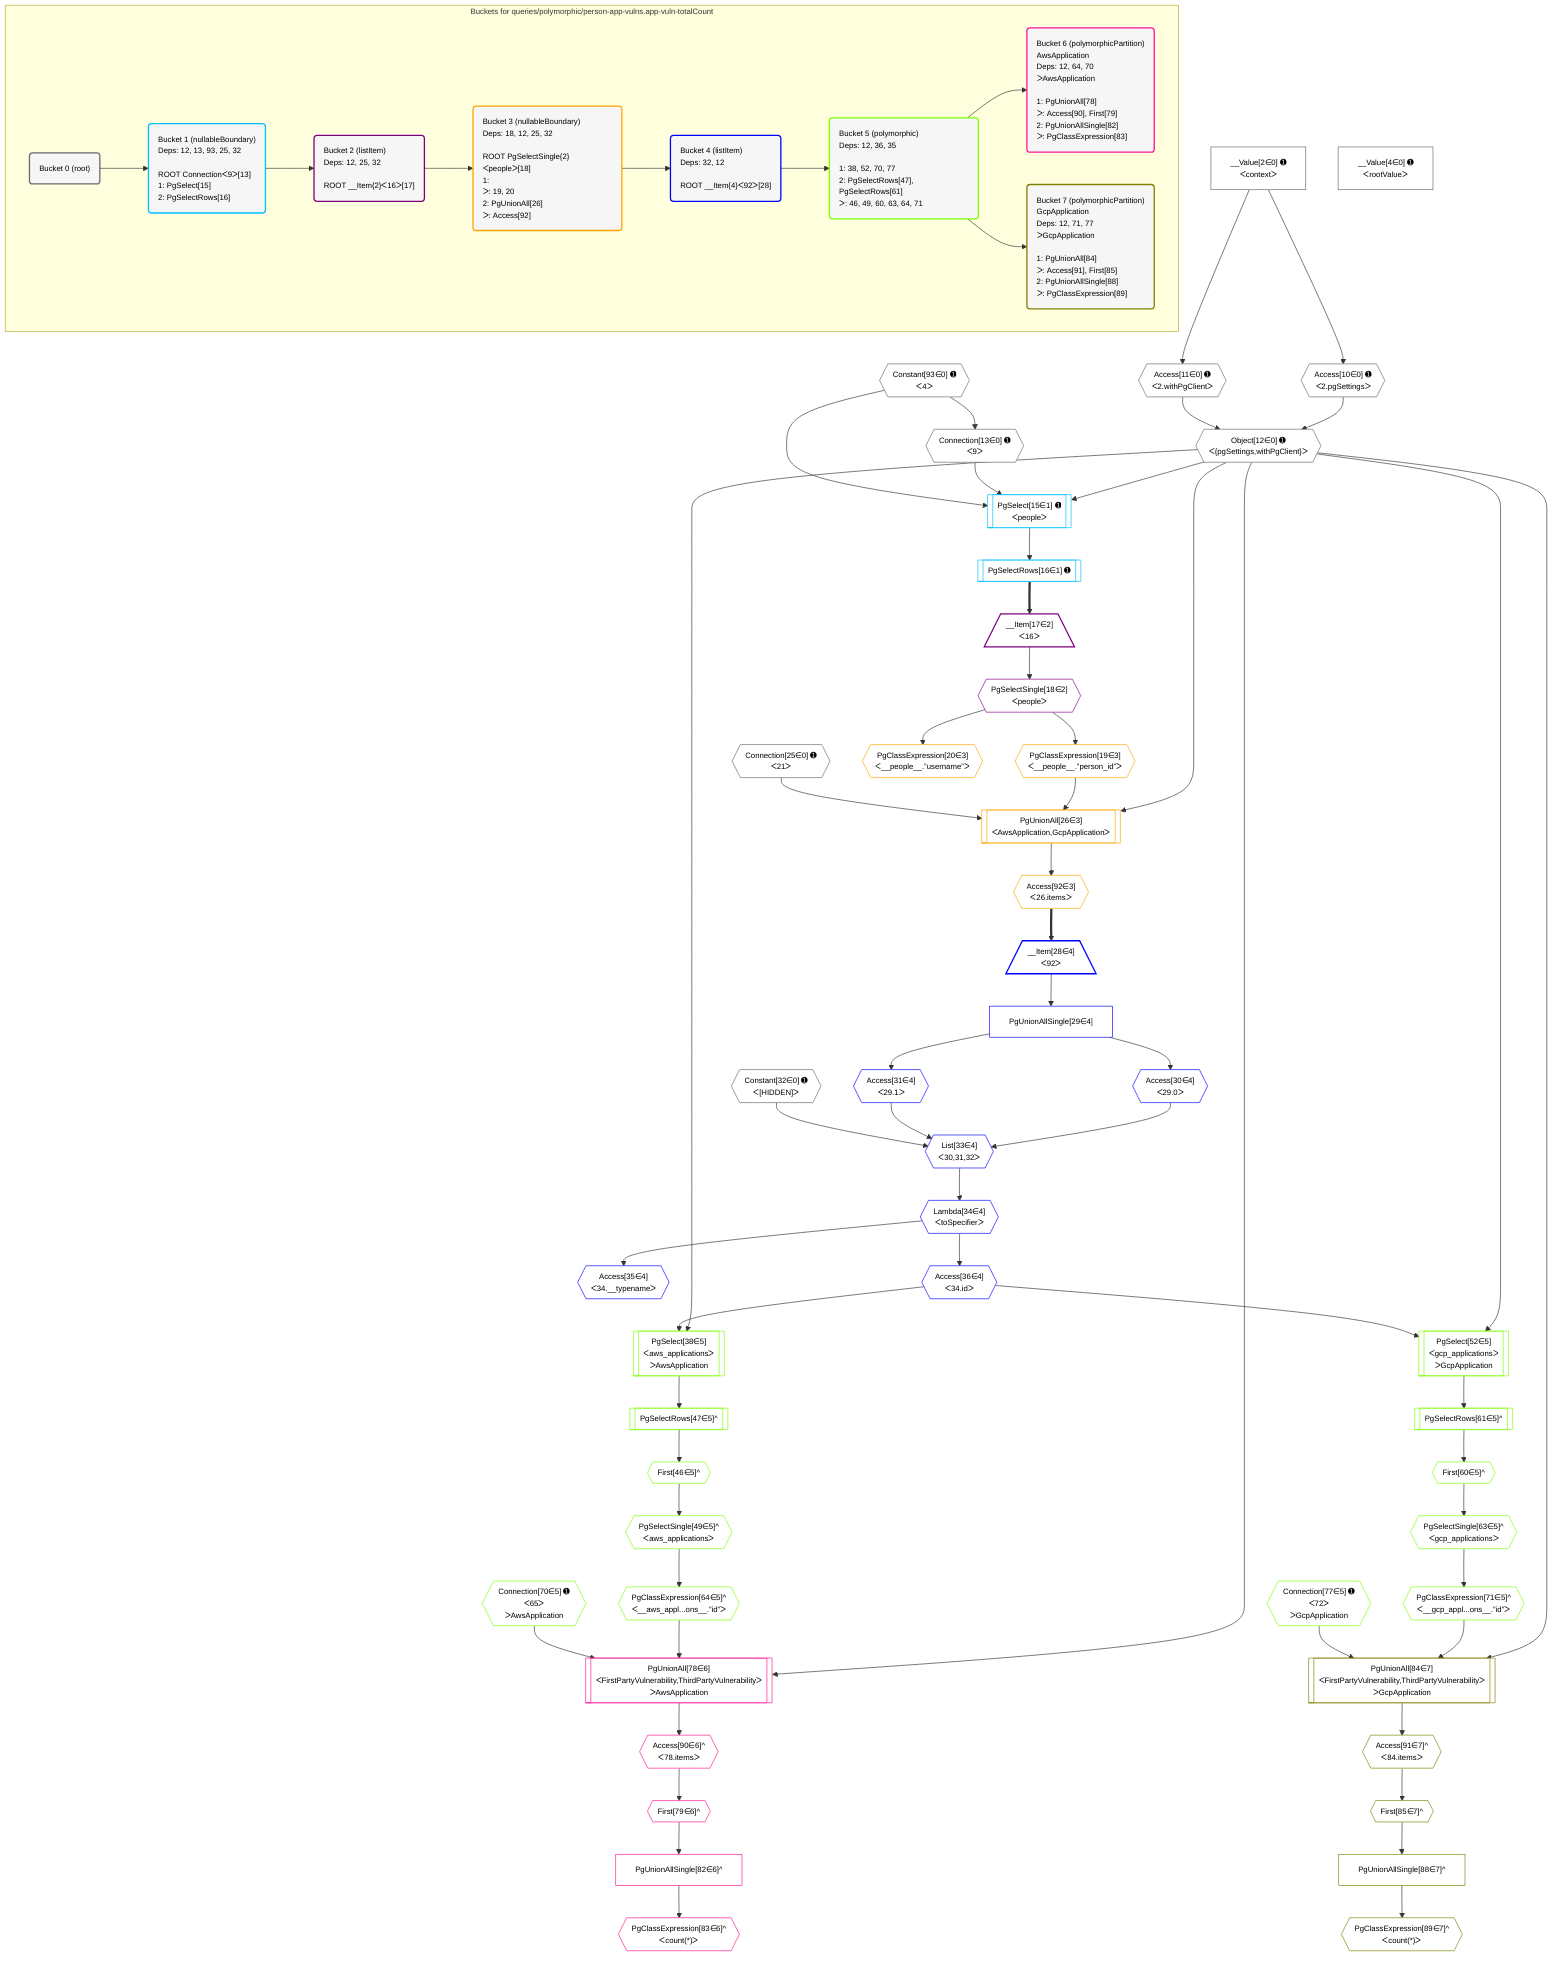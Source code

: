 %%{init: {'themeVariables': { 'fontSize': '12px'}}}%%
graph TD
    classDef path fill:#eee,stroke:#000,color:#000
    classDef plan fill:#fff,stroke-width:1px,color:#000
    classDef itemplan fill:#fff,stroke-width:2px,color:#000
    classDef unbatchedplan fill:#dff,stroke-width:1px,color:#000
    classDef sideeffectplan fill:#fcc,stroke-width:2px,color:#000
    classDef bucket fill:#f6f6f6,color:#000,stroke-width:2px,text-align:left

    subgraph "Buckets for queries/polymorphic/person-app-vulns.app-vuln-totalCount"
    Bucket0("Bucket 0 (root)"):::bucket
    Bucket1("Bucket 1 (nullableBoundary)<br />Deps: 12, 13, 93, 25, 32<br /><br />ROOT Connectionᐸ9ᐳ[13]<br />1: PgSelect[15]<br />2: PgSelectRows[16]"):::bucket
    Bucket2("Bucket 2 (listItem)<br />Deps: 12, 25, 32<br /><br />ROOT __Item{2}ᐸ16ᐳ[17]"):::bucket
    Bucket3("Bucket 3 (nullableBoundary)<br />Deps: 18, 12, 25, 32<br /><br />ROOT PgSelectSingle{2}ᐸpeopleᐳ[18]<br />1: <br />ᐳ: 19, 20<br />2: PgUnionAll[26]<br />ᐳ: Access[92]"):::bucket
    Bucket4("Bucket 4 (listItem)<br />Deps: 32, 12<br /><br />ROOT __Item{4}ᐸ92ᐳ[28]"):::bucket
    Bucket5("Bucket 5 (polymorphic)<br />Deps: 12, 36, 35<br /><br />1: 38, 52, 70, 77<br />2: PgSelectRows[47], PgSelectRows[61]<br />ᐳ: 46, 49, 60, 63, 64, 71"):::bucket
    Bucket6("Bucket 6 (polymorphicPartition)<br />AwsApplication<br />Deps: 12, 64, 70<br />ᐳAwsApplication<br /><br />1: PgUnionAll[78]<br />ᐳ: Access[90], First[79]<br />2: PgUnionAllSingle[82]<br />ᐳ: PgClassExpression[83]"):::bucket
    Bucket7("Bucket 7 (polymorphicPartition)<br />GcpApplication<br />Deps: 12, 71, 77<br />ᐳGcpApplication<br /><br />1: PgUnionAll[84]<br />ᐳ: Access[91], First[85]<br />2: PgUnionAllSingle[88]<br />ᐳ: PgClassExpression[89]"):::bucket
    end
    Bucket0 --> Bucket1
    Bucket1 --> Bucket2
    Bucket2 --> Bucket3
    Bucket3 --> Bucket4
    Bucket4 --> Bucket5
    Bucket5 --> Bucket6 & Bucket7

    %% plan dependencies
    Object12{{"Object[12∈0] ➊<br />ᐸ{pgSettings,withPgClient}ᐳ"}}:::plan
    Access10{{"Access[10∈0] ➊<br />ᐸ2.pgSettingsᐳ"}}:::plan
    Access11{{"Access[11∈0] ➊<br />ᐸ2.withPgClientᐳ"}}:::plan
    Access10 & Access11 --> Object12
    __Value2["__Value[2∈0] ➊<br />ᐸcontextᐳ"]:::plan
    __Value2 --> Access10
    __Value2 --> Access11
    Connection13{{"Connection[13∈0] ➊<br />ᐸ9ᐳ"}}:::plan
    Constant93{{"Constant[93∈0] ➊<br />ᐸ4ᐳ"}}:::plan
    Constant93 --> Connection13
    __Value4["__Value[4∈0] ➊<br />ᐸrootValueᐳ"]:::plan
    Connection25{{"Connection[25∈0] ➊<br />ᐸ21ᐳ"}}:::plan
    Constant32{{"Constant[32∈0] ➊<br />ᐸ[HIDDEN]ᐳ"}}:::plan
    PgSelect15[["PgSelect[15∈1] ➊<br />ᐸpeopleᐳ"]]:::plan
    Object12 & Connection13 & Constant93 --> PgSelect15
    PgSelectRows16[["PgSelectRows[16∈1] ➊"]]:::plan
    PgSelect15 --> PgSelectRows16
    __Item17[/"__Item[17∈2]<br />ᐸ16ᐳ"\]:::itemplan
    PgSelectRows16 ==> __Item17
    PgSelectSingle18{{"PgSelectSingle[18∈2]<br />ᐸpeopleᐳ"}}:::plan
    __Item17 --> PgSelectSingle18
    PgUnionAll26[["PgUnionAll[26∈3]<br />ᐸAwsApplication,GcpApplicationᐳ"]]:::plan
    PgClassExpression19{{"PgClassExpression[19∈3]<br />ᐸ__people__.”person_id”ᐳ"}}:::plan
    Object12 & PgClassExpression19 & Connection25 --> PgUnionAll26
    PgSelectSingle18 --> PgClassExpression19
    PgClassExpression20{{"PgClassExpression[20∈3]<br />ᐸ__people__.”username”ᐳ"}}:::plan
    PgSelectSingle18 --> PgClassExpression20
    Access92{{"Access[92∈3]<br />ᐸ26.itemsᐳ"}}:::plan
    PgUnionAll26 --> Access92
    List33{{"List[33∈4]<br />ᐸ30,31,32ᐳ"}}:::plan
    Access30{{"Access[30∈4]<br />ᐸ29.0ᐳ"}}:::plan
    Access31{{"Access[31∈4]<br />ᐸ29.1ᐳ"}}:::plan
    Access30 & Access31 & Constant32 --> List33
    __Item28[/"__Item[28∈4]<br />ᐸ92ᐳ"\]:::itemplan
    Access92 ==> __Item28
    PgUnionAllSingle29["PgUnionAllSingle[29∈4]"]:::plan
    __Item28 --> PgUnionAllSingle29
    PgUnionAllSingle29 --> Access30
    PgUnionAllSingle29 --> Access31
    Lambda34{{"Lambda[34∈4]<br />ᐸtoSpecifierᐳ"}}:::plan
    List33 --> Lambda34
    Access35{{"Access[35∈4]<br />ᐸ34.__typenameᐳ"}}:::plan
    Lambda34 --> Access35
    Access36{{"Access[36∈4]<br />ᐸ34.idᐳ"}}:::plan
    Lambda34 --> Access36
    PgSelect38[["PgSelect[38∈5]<br />ᐸaws_applicationsᐳ<br />ᐳAwsApplication"]]:::plan
    Object12 & Access36 --> PgSelect38
    PgSelect52[["PgSelect[52∈5]<br />ᐸgcp_applicationsᐳ<br />ᐳGcpApplication"]]:::plan
    Object12 & Access36 --> PgSelect52
    First46{{"First[46∈5]^"}}:::plan
    PgSelectRows47[["PgSelectRows[47∈5]^"]]:::plan
    PgSelectRows47 --> First46
    PgSelect38 --> PgSelectRows47
    PgSelectSingle49{{"PgSelectSingle[49∈5]^<br />ᐸaws_applicationsᐳ"}}:::plan
    First46 --> PgSelectSingle49
    First60{{"First[60∈5]^"}}:::plan
    PgSelectRows61[["PgSelectRows[61∈5]^"]]:::plan
    PgSelectRows61 --> First60
    PgSelect52 --> PgSelectRows61
    PgSelectSingle63{{"PgSelectSingle[63∈5]^<br />ᐸgcp_applicationsᐳ"}}:::plan
    First60 --> PgSelectSingle63
    PgClassExpression64{{"PgClassExpression[64∈5]^<br />ᐸ__aws_appl...ons__.”id”ᐳ"}}:::plan
    PgSelectSingle49 --> PgClassExpression64
    PgClassExpression71{{"PgClassExpression[71∈5]^<br />ᐸ__gcp_appl...ons__.”id”ᐳ"}}:::plan
    PgSelectSingle63 --> PgClassExpression71
    Connection70{{"Connection[70∈5] ➊<br />ᐸ65ᐳ<br />ᐳAwsApplication"}}:::plan
    Connection77{{"Connection[77∈5] ➊<br />ᐸ72ᐳ<br />ᐳGcpApplication"}}:::plan
    PgUnionAll78[["PgUnionAll[78∈6]<br />ᐸFirstPartyVulnerability,ThirdPartyVulnerabilityᐳ<br />ᐳAwsApplication"]]:::plan
    Object12 & PgClassExpression64 & Connection70 --> PgUnionAll78
    First79{{"First[79∈6]^"}}:::plan
    Access90{{"Access[90∈6]^<br />ᐸ78.itemsᐳ"}}:::plan
    Access90 --> First79
    PgUnionAllSingle82["PgUnionAllSingle[82∈6]^"]:::plan
    First79 --> PgUnionAllSingle82
    PgClassExpression83{{"PgClassExpression[83∈6]^<br />ᐸcount(*)ᐳ"}}:::plan
    PgUnionAllSingle82 --> PgClassExpression83
    PgUnionAll78 --> Access90
    PgUnionAll84[["PgUnionAll[84∈7]<br />ᐸFirstPartyVulnerability,ThirdPartyVulnerabilityᐳ<br />ᐳGcpApplication"]]:::plan
    Object12 & PgClassExpression71 & Connection77 --> PgUnionAll84
    First85{{"First[85∈7]^"}}:::plan
    Access91{{"Access[91∈7]^<br />ᐸ84.itemsᐳ"}}:::plan
    Access91 --> First85
    PgUnionAllSingle88["PgUnionAllSingle[88∈7]^"]:::plan
    First85 --> PgUnionAllSingle88
    PgClassExpression89{{"PgClassExpression[89∈7]^<br />ᐸcount(*)ᐳ"}}:::plan
    PgUnionAllSingle88 --> PgClassExpression89
    PgUnionAll84 --> Access91

    %% define steps
    classDef bucket0 stroke:#696969
    class Bucket0,__Value2,__Value4,Access10,Access11,Object12,Connection13,Connection25,Constant32,Constant93 bucket0
    classDef bucket1 stroke:#00bfff
    class Bucket1,PgSelect15,PgSelectRows16 bucket1
    classDef bucket2 stroke:#7f007f
    class Bucket2,__Item17,PgSelectSingle18 bucket2
    classDef bucket3 stroke:#ffa500
    class Bucket3,PgClassExpression19,PgClassExpression20,PgUnionAll26,Access92 bucket3
    classDef bucket4 stroke:#0000ff
    class Bucket4,__Item28,PgUnionAllSingle29,Access30,Access31,List33,Lambda34,Access35,Access36 bucket4
    classDef bucket5 stroke:#7fff00
    class Bucket5,PgSelect38,First46,PgSelectRows47,PgSelectSingle49,PgSelect52,First60,PgSelectRows61,PgSelectSingle63,PgClassExpression64,Connection70,PgClassExpression71,Connection77 bucket5
    classDef bucket6 stroke:#ff1493
    class Bucket6,PgUnionAll78,First79,PgUnionAllSingle82,PgClassExpression83,Access90 bucket6
    classDef bucket7 stroke:#808000
    class Bucket7,PgUnionAll84,First85,PgUnionAllSingle88,PgClassExpression89,Access91 bucket7